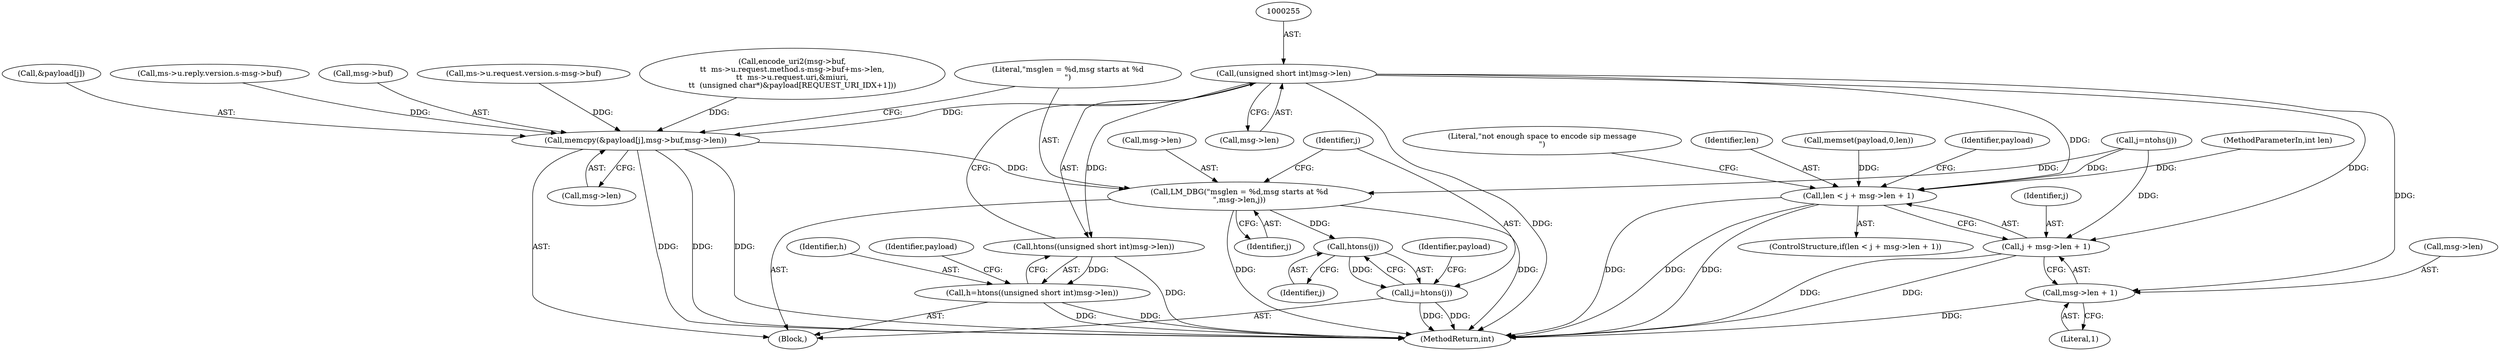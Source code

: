 digraph "0_kamailio_f50c9c853e7809810099c970780c30b0765b0643@pointer" {
"1000254" [label="(Call,(unsigned short int)msg->len)"];
"1000253" [label="(Call,htons((unsigned short int)msg->len))"];
"1000251" [label="(Call,h=htons((unsigned short int)msg->len))"];
"1000728" [label="(Call,len < j + msg->len + 1)"];
"1000730" [label="(Call,j + msg->len + 1)"];
"1000732" [label="(Call,msg->len + 1)"];
"1000743" [label="(Call,memcpy(&payload[j],msg->buf,msg->len))"];
"1000754" [label="(Call,LM_DBG(\"msglen = %d,msg starts at %d\n\",msg->len,j))"];
"1000762" [label="(Call,htons(j))"];
"1000760" [label="(Call,j=htons(j))"];
"1000733" [label="(Call,msg->len)"];
"1000119" [label="(MethodParameterIn,int len)"];
"1000262" [label="(Identifier,payload)"];
"1000739" [label="(Literal,\"not enough space to encode sip message\n\")"];
"1000120" [label="(Block,)"];
"1000256" [label="(Call,msg->len)"];
"1000782" [label="(MethodReturn,int)"];
"1000732" [label="(Call,msg->len + 1)"];
"1000756" [label="(Call,msg->len)"];
"1000754" [label="(Call,LM_DBG(\"msglen = %d,msg starts at %d\n\",msg->len,j))"];
"1000731" [label="(Identifier,j)"];
"1000727" [label="(ControlStructure,if(len < j + msg->len + 1))"];
"1000761" [label="(Identifier,j)"];
"1000736" [label="(Literal,1)"];
"1000253" [label="(Call,htons((unsigned short int)msg->len))"];
"1000254" [label="(Call,(unsigned short int)msg->len)"];
"1000760" [label="(Call,j=htons(j))"];
"1000759" [label="(Identifier,j)"];
"1000729" [label="(Identifier,len)"];
"1000763" [label="(Identifier,j)"];
"1000762" [label="(Call,htons(j))"];
"1000748" [label="(Call,msg->buf)"];
"1000751" [label="(Call,msg->len)"];
"1000429" [label="(Call,ms->u.request.version.s-msg->buf)"];
"1000730" [label="(Call,j + msg->len + 1)"];
"1000156" [label="(Call,memset(payload,0,len))"];
"1000723" [label="(Call,j=ntohs(j))"];
"1000746" [label="(Identifier,payload)"];
"1000512" [label="(Call,encode_uri2(msg->buf,\n\t\t  ms->u.request.method.s-msg->buf+ms->len,\n\t\t  ms->u.request.uri,&miuri,\n\t\t  (unsigned char*)&payload[REQUEST_URI_IDX+1]))"];
"1000728" [label="(Call,len < j + msg->len + 1)"];
"1000743" [label="(Call,memcpy(&payload[j],msg->buf,msg->len))"];
"1000744" [label="(Call,&payload[j])"];
"1000442" [label="(Call,ms->u.reply.version.s-msg->buf)"];
"1000755" [label="(Literal,\"msglen = %d,msg starts at %d\n\")"];
"1000767" [label="(Identifier,payload)"];
"1000251" [label="(Call,h=htons((unsigned short int)msg->len))"];
"1000252" [label="(Identifier,h)"];
"1000254" -> "1000253"  [label="AST: "];
"1000254" -> "1000256"  [label="CFG: "];
"1000255" -> "1000254"  [label="AST: "];
"1000256" -> "1000254"  [label="AST: "];
"1000253" -> "1000254"  [label="CFG: "];
"1000254" -> "1000782"  [label="DDG: "];
"1000254" -> "1000253"  [label="DDG: "];
"1000254" -> "1000728"  [label="DDG: "];
"1000254" -> "1000730"  [label="DDG: "];
"1000254" -> "1000732"  [label="DDG: "];
"1000254" -> "1000743"  [label="DDG: "];
"1000253" -> "1000251"  [label="AST: "];
"1000251" -> "1000253"  [label="CFG: "];
"1000253" -> "1000782"  [label="DDG: "];
"1000253" -> "1000251"  [label="DDG: "];
"1000251" -> "1000120"  [label="AST: "];
"1000252" -> "1000251"  [label="AST: "];
"1000262" -> "1000251"  [label="CFG: "];
"1000251" -> "1000782"  [label="DDG: "];
"1000251" -> "1000782"  [label="DDG: "];
"1000728" -> "1000727"  [label="AST: "];
"1000728" -> "1000730"  [label="CFG: "];
"1000729" -> "1000728"  [label="AST: "];
"1000730" -> "1000728"  [label="AST: "];
"1000739" -> "1000728"  [label="CFG: "];
"1000746" -> "1000728"  [label="CFG: "];
"1000728" -> "1000782"  [label="DDG: "];
"1000728" -> "1000782"  [label="DDG: "];
"1000728" -> "1000782"  [label="DDG: "];
"1000156" -> "1000728"  [label="DDG: "];
"1000119" -> "1000728"  [label="DDG: "];
"1000723" -> "1000728"  [label="DDG: "];
"1000730" -> "1000732"  [label="CFG: "];
"1000731" -> "1000730"  [label="AST: "];
"1000732" -> "1000730"  [label="AST: "];
"1000730" -> "1000782"  [label="DDG: "];
"1000730" -> "1000782"  [label="DDG: "];
"1000723" -> "1000730"  [label="DDG: "];
"1000732" -> "1000736"  [label="CFG: "];
"1000733" -> "1000732"  [label="AST: "];
"1000736" -> "1000732"  [label="AST: "];
"1000732" -> "1000782"  [label="DDG: "];
"1000743" -> "1000120"  [label="AST: "];
"1000743" -> "1000751"  [label="CFG: "];
"1000744" -> "1000743"  [label="AST: "];
"1000748" -> "1000743"  [label="AST: "];
"1000751" -> "1000743"  [label="AST: "];
"1000755" -> "1000743"  [label="CFG: "];
"1000743" -> "1000782"  [label="DDG: "];
"1000743" -> "1000782"  [label="DDG: "];
"1000743" -> "1000782"  [label="DDG: "];
"1000512" -> "1000743"  [label="DDG: "];
"1000442" -> "1000743"  [label="DDG: "];
"1000429" -> "1000743"  [label="DDG: "];
"1000743" -> "1000754"  [label="DDG: "];
"1000754" -> "1000120"  [label="AST: "];
"1000754" -> "1000759"  [label="CFG: "];
"1000755" -> "1000754"  [label="AST: "];
"1000756" -> "1000754"  [label="AST: "];
"1000759" -> "1000754"  [label="AST: "];
"1000761" -> "1000754"  [label="CFG: "];
"1000754" -> "1000782"  [label="DDG: "];
"1000754" -> "1000782"  [label="DDG: "];
"1000723" -> "1000754"  [label="DDG: "];
"1000754" -> "1000762"  [label="DDG: "];
"1000762" -> "1000760"  [label="AST: "];
"1000762" -> "1000763"  [label="CFG: "];
"1000763" -> "1000762"  [label="AST: "];
"1000760" -> "1000762"  [label="CFG: "];
"1000762" -> "1000760"  [label="DDG: "];
"1000760" -> "1000120"  [label="AST: "];
"1000761" -> "1000760"  [label="AST: "];
"1000767" -> "1000760"  [label="CFG: "];
"1000760" -> "1000782"  [label="DDG: "];
"1000760" -> "1000782"  [label="DDG: "];
}
